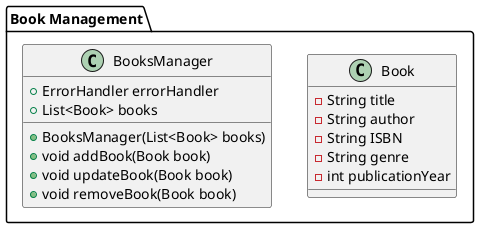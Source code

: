 @startuml Book Management
package "Book Management" {
    class Book {
        -String title
        -String author
        -String ISBN
        -String genre
        -int publicationYear
    }
    
    class BooksManager {
        +ErrorHandler errorHandler
        +List<Book> books
        +BooksManager(List<Book> books)
        +void addBook(Book book)
        +void updateBook(Book book)
        +void removeBook(Book book)
    }
}
@enduml
